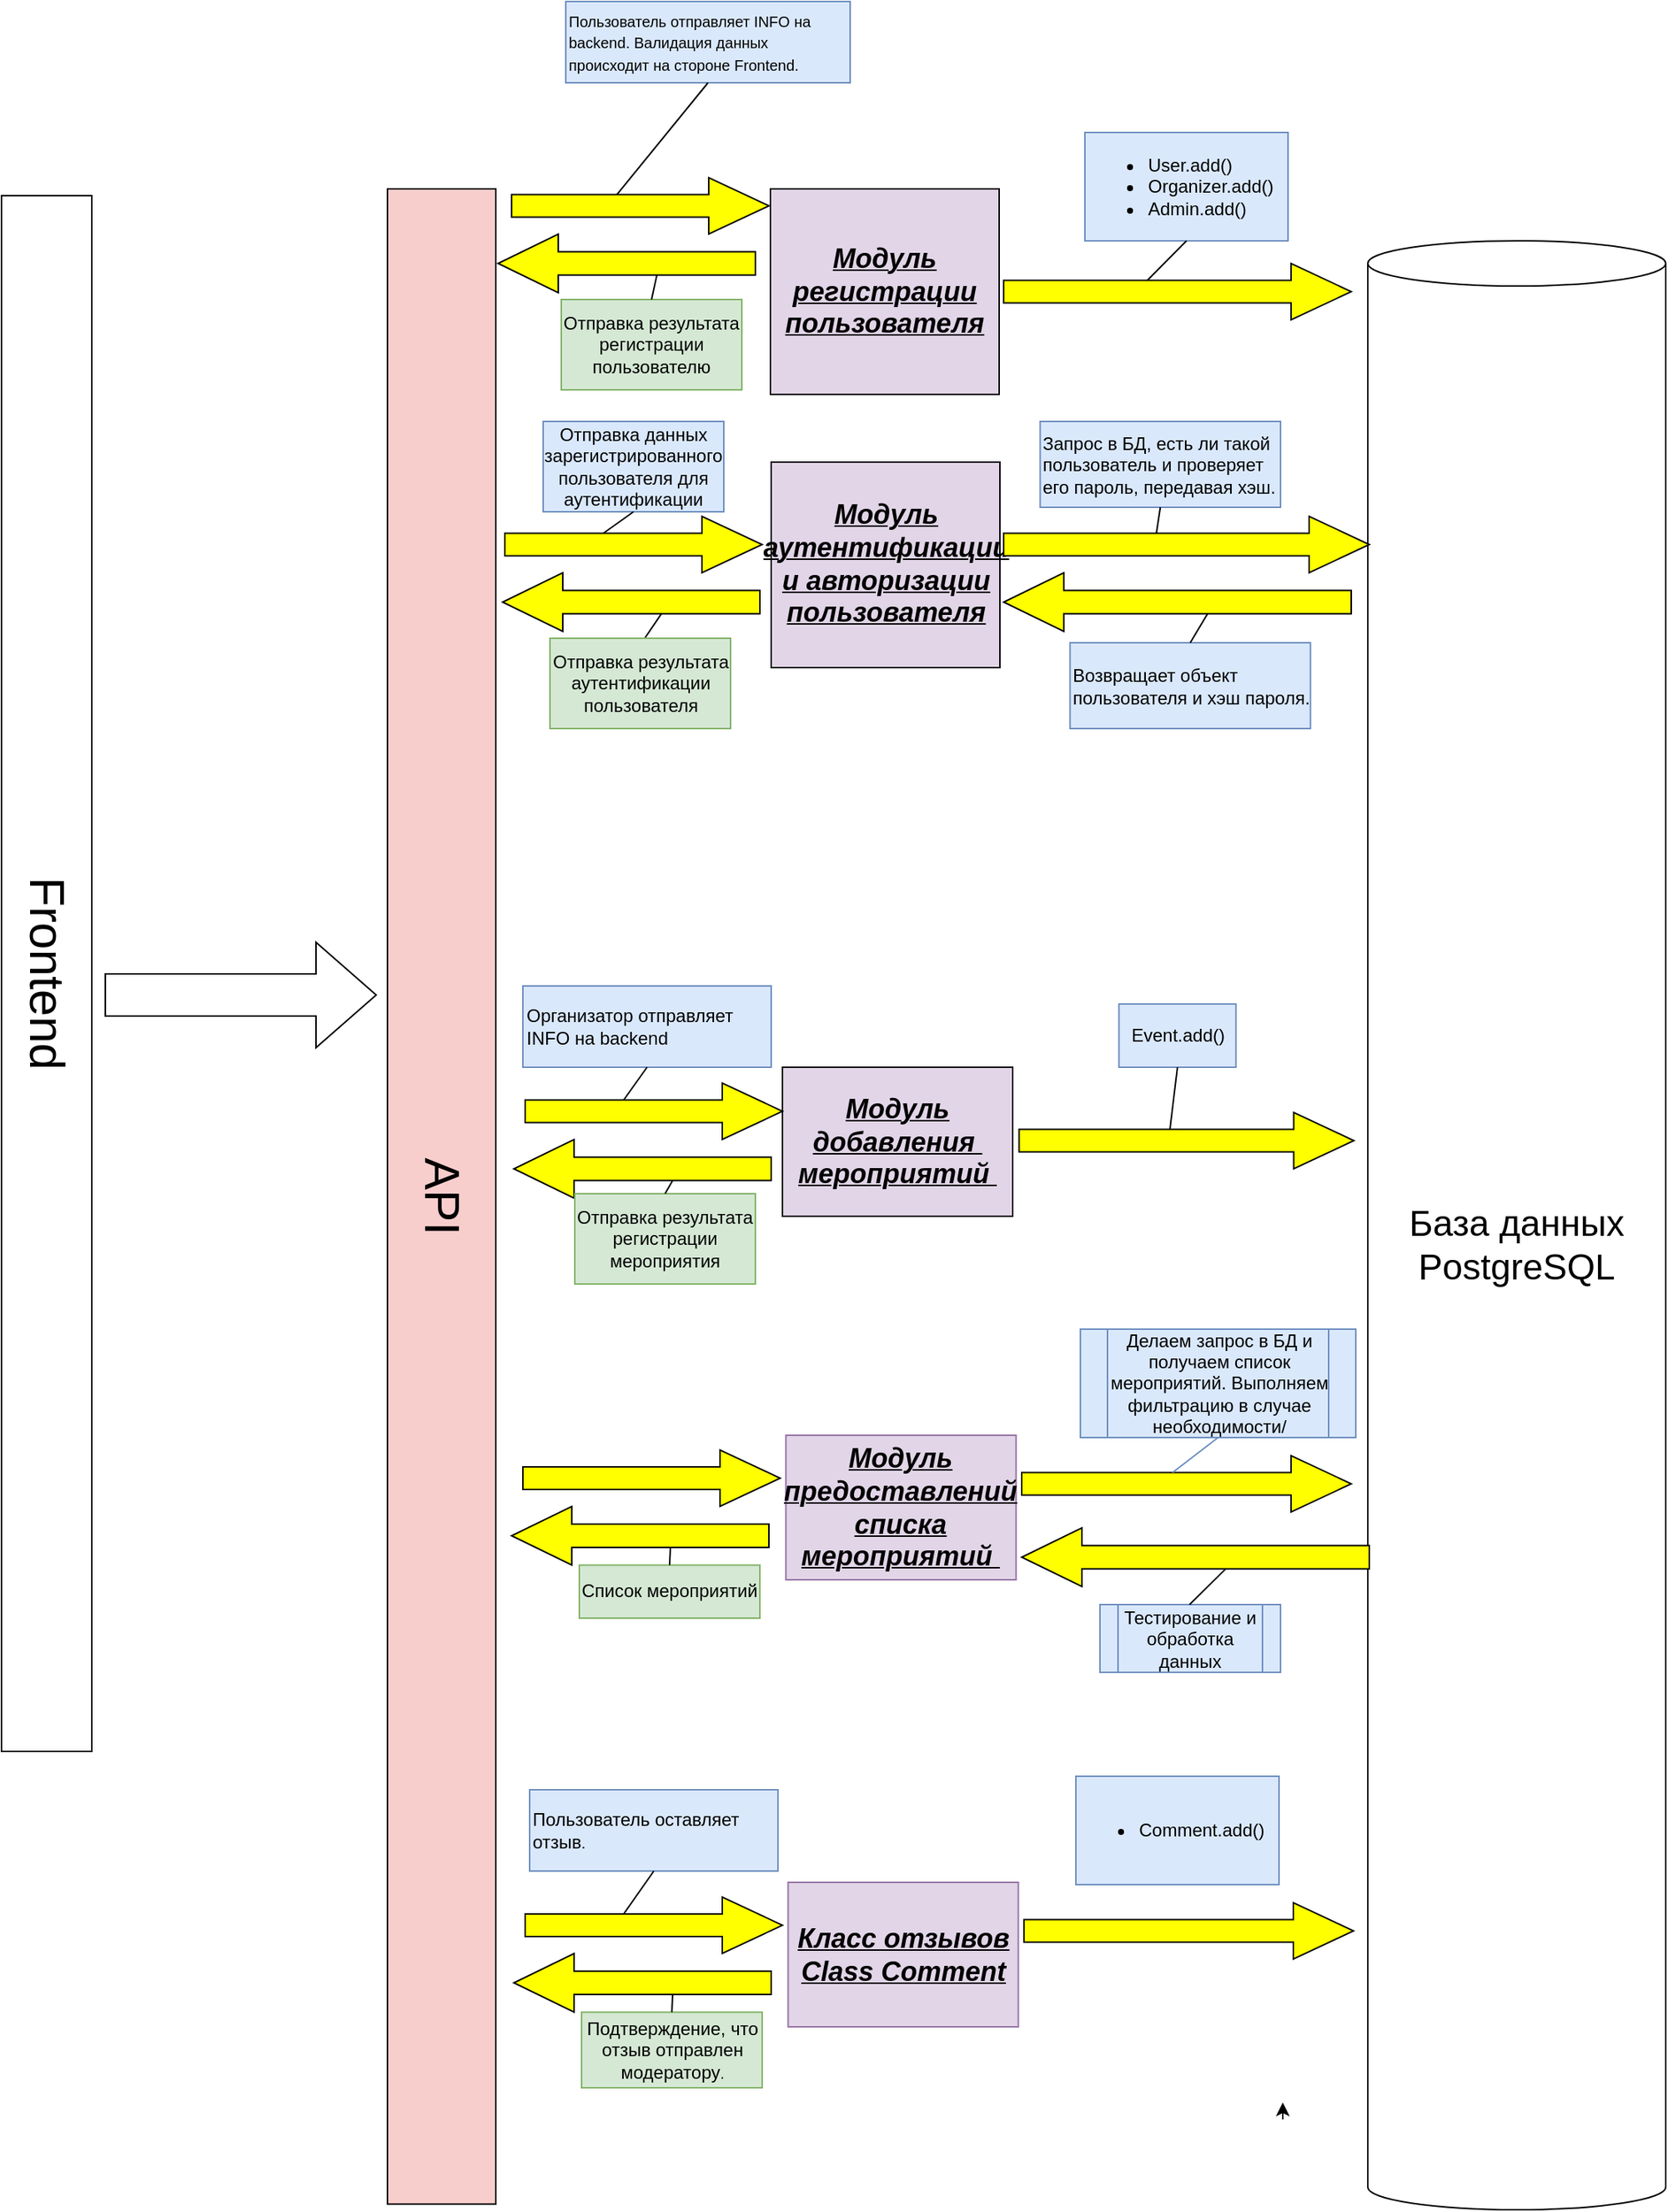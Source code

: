 <mxfile version="24.6.4" type="device" pages="2">
  <diagram name="General" id="cuUOHPPfk-GLIYDSuAUX">
    <mxGraphModel dx="2218" dy="1612" grid="1" gridSize="9" guides="1" tooltips="1" connect="1" arrows="1" fold="1" page="1" pageScale="1" pageWidth="1100" pageHeight="850" math="0" shadow="0">
      <root>
        <mxCell id="0" />
        <mxCell id="1" parent="0" />
        <mxCell id="MmA3KvlLZvn9jF8ZRURW-1" value="&lt;i&gt;&lt;b&gt;&lt;u&gt;&lt;font style=&quot;font-size: 18px;&quot;&gt;Модуль предоставлений списка мероприятий&amp;nbsp;&lt;/font&gt;&lt;/u&gt;&lt;/b&gt;&lt;/i&gt;" style="rounded=0;whiteSpace=wrap;html=1;fillColor=#e1d5e7;strokeColor=#9673a6;" parent="1" vertex="1">
          <mxGeometry x="11.25" y="862.5" width="153" height="96" as="geometry" />
        </mxCell>
        <mxCell id="MmA3KvlLZvn9jF8ZRURW-5" value="Делаем запрос в БД и получаем список мероприятий. Выполняем фильтрацию в случае необходимости/" style="shape=process;whiteSpace=wrap;html=1;backgroundOutline=1;fillColor=#dae8fc;strokeColor=#6c8ebf;" parent="1" vertex="1">
          <mxGeometry x="207" y="792" width="183" height="72" as="geometry" />
        </mxCell>
        <mxCell id="MmA3KvlLZvn9jF8ZRURW-21" value="Тестирование и обработка данных" style="shape=process;whiteSpace=wrap;html=1;backgroundOutline=1;fillColor=#dae8fc;strokeColor=#6c8ebf;" parent="1" vertex="1">
          <mxGeometry x="220" y="975" width="120" height="45" as="geometry" />
        </mxCell>
        <mxCell id="MmA3KvlLZvn9jF8ZRURW-23" value="&lt;b&gt;&lt;i&gt;&lt;u&gt;&lt;font style=&quot;font-size: 18px;&quot;&gt;Модуль регистрации пользователя&lt;/font&gt;&lt;/u&gt;&lt;/i&gt;&lt;/b&gt;" style="rounded=0;whiteSpace=wrap;html=1;fillColor=#e1d5e7;strokeColor=#050505;" parent="1" vertex="1">
          <mxGeometry x="1" y="34.5" width="152" height="136.5" as="geometry" />
        </mxCell>
        <mxCell id="MmA3KvlLZvn9jF8ZRURW-24" value="&lt;span style=&quot;font-size: 10px; background-color: initial;&quot;&gt;Пользователь отправляет INFO на backend&lt;/span&gt;&lt;span style=&quot;font-size: 10px; background-color: initial;&quot;&gt;. Валидация данных происходит на стороне Frontend.&lt;/span&gt;" style="rounded=0;whiteSpace=wrap;html=1;align=left;fillColor=#dae8fc;strokeColor=#6c8ebf;" parent="1" vertex="1">
          <mxGeometry x="-135" y="-90" width="189" height="54" as="geometry" />
        </mxCell>
        <mxCell id="MmA3KvlLZvn9jF8ZRURW-35" value="Отправка результата регистрации пользователю" style="rounded=0;whiteSpace=wrap;html=1;fillColor=#d5e8d4;strokeColor=#82b366;" parent="1" vertex="1">
          <mxGeometry x="-138" y="108" width="120" height="60" as="geometry" />
        </mxCell>
        <mxCell id="MmA3KvlLZvn9jF8ZRURW-41" value="&lt;font style=&quot;font-size: 18px;&quot;&gt;Модуль добавления&amp;nbsp; мероприятий&amp;nbsp;&lt;/font&gt;" style="rounded=0;whiteSpace=wrap;html=1;fontStyle=7;fillColor=#e1d5e7;strokeColor=#0a0a0a;" parent="1" vertex="1">
          <mxGeometry x="9" y="618" width="153" height="99" as="geometry" />
        </mxCell>
        <mxCell id="MmA3KvlLZvn9jF8ZRURW-43" value="&lt;font style=&quot;font-size: 24px;&quot;&gt;База данных&lt;/font&gt;&lt;div&gt;&lt;font style=&quot;font-size: 24px;&quot;&gt;PostgreSQL&lt;/font&gt;&lt;/div&gt;" style="shape=cylinder3;whiteSpace=wrap;html=1;boundedLbl=1;backgroundOutline=1;size=15;" parent="1" vertex="1">
          <mxGeometry x="398" y="69" width="198" height="1308" as="geometry" />
        </mxCell>
        <mxCell id="MmA3KvlLZvn9jF8ZRURW-49" value="Event.add()" style="rounded=0;whiteSpace=wrap;html=1;fillColor=#dae8fc;strokeColor=#6c8ebf;" parent="1" vertex="1">
          <mxGeometry x="232.63" y="576" width="77.75" height="42" as="geometry" />
        </mxCell>
        <mxCell id="Hk24JlzWNB1eirPCQulc-1" value="&lt;font style=&quot;font-size: 32px;&quot;&gt;Frontend&lt;/font&gt;" style="rounded=0;whiteSpace=wrap;html=1;rotation=90;" parent="1" vertex="1">
          <mxGeometry x="-996.75" y="525.75" width="1033.5" height="60" as="geometry" />
        </mxCell>
        <mxCell id="Hk24JlzWNB1eirPCQulc-2" value="&lt;font style=&quot;font-size: 32px;&quot;&gt;API&lt;/font&gt;" style="rounded=0;whiteSpace=wrap;html=1;rotation=90;fillColor=#f8cecc;strokeColor=#080808;" parent="1" vertex="1">
          <mxGeometry x="-886.87" y="667.88" width="1338.75" height="72" as="geometry" />
        </mxCell>
        <mxCell id="Hk24JlzWNB1eirPCQulc-3" value="" style="html=1;shadow=0;dashed=0;align=center;verticalAlign=middle;shape=mxgraph.arrows2.arrow;dy=0.6;dx=40;notch=0;" parent="1" vertex="1">
          <mxGeometry x="-441" y="535" width="180" height="70" as="geometry" />
        </mxCell>
        <mxCell id="Hk24JlzWNB1eirPCQulc-4" value="" style="html=1;shadow=0;dashed=0;align=center;verticalAlign=middle;shape=mxgraph.arrows2.arrow;dy=0.6;dx=40;notch=0;fillColor=#FFFF00;strokeColor=#0a0a0a;" parent="1" vertex="1">
          <mxGeometry x="-171" y="27" width="171" height="37.5" as="geometry" />
        </mxCell>
        <mxCell id="Hk24JlzWNB1eirPCQulc-5" value="" style="html=1;shadow=0;dashed=0;align=center;verticalAlign=middle;shape=mxgraph.arrows2.arrow;dy=0.6;dx=40;flipH=1;notch=0;fillColor=#FFFF00;" parent="1" vertex="1">
          <mxGeometry x="-180" y="64.5" width="171" height="39" as="geometry" />
        </mxCell>
        <mxCell id="Hk24JlzWNB1eirPCQulc-8" value="" style="endArrow=none;html=1;rounded=0;exitX=0;exitY=0;exitDx=70;exitDy=11.25;exitPerimeter=0;entryX=0.5;entryY=1;entryDx=0;entryDy=0;" parent="1" source="Hk24JlzWNB1eirPCQulc-4" target="MmA3KvlLZvn9jF8ZRURW-24" edge="1">
          <mxGeometry width="50" height="50" relative="1" as="geometry">
            <mxPoint x="-50" y="27" as="sourcePoint" />
            <mxPoint y="-23" as="targetPoint" />
          </mxGeometry>
        </mxCell>
        <mxCell id="Hk24JlzWNB1eirPCQulc-13" value="&lt;ul&gt;&lt;li style=&quot;&quot;&gt;User.add()&lt;/li&gt;&lt;li style=&quot;&quot;&gt;Organizer.add()&lt;/li&gt;&lt;li style=&quot;&quot;&gt;Admin.add()&lt;/li&gt;&lt;/ul&gt;" style="rounded=0;whiteSpace=wrap;html=1;align=left;fillColor=#dae8fc;strokeColor=#6c8ebf;" parent="1" vertex="1">
          <mxGeometry x="210" y="-3" width="135" height="72" as="geometry" />
        </mxCell>
        <mxCell id="Hk24JlzWNB1eirPCQulc-15" value="" style="html=1;shadow=0;dashed=0;align=center;verticalAlign=middle;shape=mxgraph.arrows2.arrow;dy=0.6;dx=40;notch=0;fillColor=#FFFF00;strokeColor=#0a0a0a;" parent="1" vertex="1">
          <mxGeometry x="-162" y="628.5" width="171" height="37.5" as="geometry" />
        </mxCell>
        <mxCell id="Hk24JlzWNB1eirPCQulc-16" value="" style="html=1;shadow=0;dashed=0;align=center;verticalAlign=middle;shape=mxgraph.arrows2.arrow;dy=0.6;dx=40;flipH=1;notch=0;fillColor=#FFFF00;" parent="1" vertex="1">
          <mxGeometry x="-169.5" y="666" width="171" height="39" as="geometry" />
        </mxCell>
        <mxCell id="Hk24JlzWNB1eirPCQulc-17" value="" style="endArrow=none;html=1;rounded=0;entryX=0;entryY=0;entryDx=65.5;entryDy=27.3;entryPerimeter=0;exitX=0.5;exitY=0;exitDx=0;exitDy=0;" parent="1" source="MmA3KvlLZvn9jF8ZRURW-35" target="Hk24JlzWNB1eirPCQulc-5" edge="1">
          <mxGeometry width="50" height="50" relative="1" as="geometry">
            <mxPoint x="9" y="248" as="sourcePoint" />
            <mxPoint x="59" y="198" as="targetPoint" />
          </mxGeometry>
        </mxCell>
        <mxCell id="Hk24JlzWNB1eirPCQulc-23" value="" style="html=1;shadow=0;dashed=0;align=center;verticalAlign=middle;shape=mxgraph.arrows2.arrow;dy=0.6;dx=40;notch=0;fillColor=#FFFF00;strokeColor=#0a0a0a;" parent="1" vertex="1">
          <mxGeometry x="166.25" y="648" width="222.5" height="37.5" as="geometry" />
        </mxCell>
        <mxCell id="Hk24JlzWNB1eirPCQulc-24" value="" style="endArrow=none;html=1;rounded=0;exitX=0;exitY=0;exitDx=100.25;exitDy=11.25;exitPerimeter=0;entryX=0.5;entryY=1;entryDx=0;entryDy=0;" parent="1" source="Hk24JlzWNB1eirPCQulc-23" target="MmA3KvlLZvn9jF8ZRURW-49" edge="1">
          <mxGeometry width="50" height="50" relative="1" as="geometry">
            <mxPoint x="144" y="569" as="sourcePoint" />
            <mxPoint x="286" y="588" as="targetPoint" />
          </mxGeometry>
        </mxCell>
        <mxCell id="Hk24JlzWNB1eirPCQulc-26" value="" style="html=1;shadow=0;dashed=0;align=center;verticalAlign=middle;shape=mxgraph.arrows2.arrow;dy=0.6;dx=40;notch=0;fillColor=#FFFF00;strokeColor=#0a0a0a;" parent="1" vertex="1">
          <mxGeometry x="-163.5" y="872.25" width="171" height="37.5" as="geometry" />
        </mxCell>
        <mxCell id="Hk24JlzWNB1eirPCQulc-27" value="" style="html=1;shadow=0;dashed=0;align=center;verticalAlign=middle;shape=mxgraph.arrows2.arrow;dy=0.6;dx=40;flipH=1;notch=0;fillColor=#FFFF00;" parent="1" vertex="1">
          <mxGeometry x="-171" y="909.75" width="171" height="39" as="geometry" />
        </mxCell>
        <mxCell id="Hk24JlzWNB1eirPCQulc-28" value="" style="html=1;shadow=0;dashed=0;align=center;verticalAlign=middle;shape=mxgraph.arrows2.arrow;dy=0.6;dx=40;flipH=1;notch=0;fillColor=#FFFF00;" parent="1" vertex="1">
          <mxGeometry x="168" y="924" width="231" height="39" as="geometry" />
        </mxCell>
        <mxCell id="Hk24JlzWNB1eirPCQulc-29" value="" style="html=1;shadow=0;dashed=0;align=center;verticalAlign=middle;shape=mxgraph.arrows2.arrow;dy=0.6;dx=40;notch=0;fillColor=#FFFF00;strokeColor=#0a0a0a;" parent="1" vertex="1">
          <mxGeometry x="168" y="876" width="219" height="37.5" as="geometry" />
        </mxCell>
        <mxCell id="Hk24JlzWNB1eirPCQulc-30" value="" style="endArrow=none;html=1;rounded=0;exitX=0;exitY=0;exitDx=100.25;exitDy=11.25;exitPerimeter=0;entryX=0.5;entryY=1;entryDx=0;entryDy=0;fillColor=#dae8fc;strokeColor=#6c8ebf;" parent="1" source="Hk24JlzWNB1eirPCQulc-29" target="MmA3KvlLZvn9jF8ZRURW-5" edge="1">
          <mxGeometry width="50" height="50" relative="1" as="geometry">
            <mxPoint x="147.5" y="827" as="sourcePoint" />
            <mxPoint x="297" y="858" as="targetPoint" />
          </mxGeometry>
        </mxCell>
        <mxCell id="Hk24JlzWNB1eirPCQulc-31" value="" style="endArrow=none;html=1;rounded=0;exitX=0.5;exitY=0;exitDx=0;exitDy=0;entryX=0;entryY=0;entryDx=95.5;entryDy=27.3;entryPerimeter=0;" parent="1" target="Hk24JlzWNB1eirPCQulc-28" edge="1">
          <mxGeometry width="50" height="50" relative="1" as="geometry">
            <mxPoint x="279.5" y="975" as="sourcePoint" />
            <mxPoint x="197.5" y="957" as="targetPoint" />
          </mxGeometry>
        </mxCell>
        <mxCell id="Hk24JlzWNB1eirPCQulc-33" value="Отправка результата регистрации мероприятия" style="rounded=0;whiteSpace=wrap;html=1;fillColor=#d5e8d4;strokeColor=#82b366;" parent="1" vertex="1">
          <mxGeometry x="-129" y="702" width="120" height="60" as="geometry" />
        </mxCell>
        <mxCell id="Hk24JlzWNB1eirPCQulc-34" value="" style="endArrow=none;html=1;rounded=0;entryX=0;entryY=0;entryDx=65.5;entryDy=27.3;entryPerimeter=0;exitX=0.5;exitY=0;exitDx=0;exitDy=0;" parent="1" source="Hk24JlzWNB1eirPCQulc-33" target="Hk24JlzWNB1eirPCQulc-16" edge="1">
          <mxGeometry width="50" height="50" relative="1" as="geometry">
            <mxPoint x="-69" y="717" as="sourcePoint" />
            <mxPoint x="-58" y="708" as="targetPoint" />
          </mxGeometry>
        </mxCell>
        <mxCell id="Hk24JlzWNB1eirPCQulc-35" value="Список мероприятий" style="rounded=0;whiteSpace=wrap;html=1;fillColor=#d5e8d4;strokeColor=#82b366;" parent="1" vertex="1">
          <mxGeometry x="-126" y="948.75" width="120" height="35.25" as="geometry" />
        </mxCell>
        <mxCell id="Hk24JlzWNB1eirPCQulc-36" value="" style="endArrow=none;html=1;rounded=0;exitX=0.5;exitY=0;exitDx=0;exitDy=0;entryX=0;entryY=0;entryDx=65.5;entryDy=27.3;entryPerimeter=0;" parent="1" source="Hk24JlzWNB1eirPCQulc-35" target="Hk24JlzWNB1eirPCQulc-27" edge="1">
          <mxGeometry width="50" height="50" relative="1" as="geometry">
            <mxPoint x="9" y="917" as="sourcePoint" />
            <mxPoint x="59" y="867" as="targetPoint" />
          </mxGeometry>
        </mxCell>
        <mxCell id="Hk24JlzWNB1eirPCQulc-37" value="&lt;span style=&quot;background-color: initial;&quot;&gt;Организатор отправляет INFO на backend&lt;/span&gt;" style="rounded=0;whiteSpace=wrap;html=1;align=left;fillColor=#dae8fc;strokeColor=#6c8ebf;" parent="1" vertex="1">
          <mxGeometry x="-163.5" y="564" width="165" height="54" as="geometry" />
        </mxCell>
        <mxCell id="Hk24JlzWNB1eirPCQulc-38" value="" style="endArrow=none;html=1;rounded=0;exitX=0;exitY=0;exitDx=65.5;exitDy=11.25;exitPerimeter=0;entryX=0.5;entryY=1;entryDx=0;entryDy=0;" parent="1" source="Hk24JlzWNB1eirPCQulc-15" target="Hk24JlzWNB1eirPCQulc-37" edge="1">
          <mxGeometry width="50" height="50" relative="1" as="geometry">
            <mxPoint x="10" y="614" as="sourcePoint" />
            <mxPoint x="60" y="564" as="targetPoint" />
          </mxGeometry>
        </mxCell>
        <mxCell id="Hk24JlzWNB1eirPCQulc-39" value="&lt;b&gt;&lt;i&gt;&lt;u&gt;&lt;font style=&quot;font-size: 18px;&quot;&gt;Модуль аутентификации и авторизации пользователя&lt;/font&gt;&lt;/u&gt;&lt;/i&gt;&lt;/b&gt;" style="rounded=0;whiteSpace=wrap;html=1;fillColor=#e1d5e7;strokeColor=#050505;" parent="1" vertex="1">
          <mxGeometry x="1.5" y="216" width="152" height="136.5" as="geometry" />
        </mxCell>
        <mxCell id="Hk24JlzWNB1eirPCQulc-40" value="" style="html=1;shadow=0;dashed=0;align=center;verticalAlign=middle;shape=mxgraph.arrows2.arrow;dy=0.6;dx=40;notch=0;fillColor=#FFFF00;strokeColor=#0a0a0a;" parent="1" vertex="1">
          <mxGeometry x="-175.5" y="252" width="171" height="37.5" as="geometry" />
        </mxCell>
        <mxCell id="Hk24JlzWNB1eirPCQulc-41" value="" style="html=1;shadow=0;dashed=0;align=center;verticalAlign=middle;shape=mxgraph.arrows2.arrow;dy=0.6;dx=40;flipH=1;notch=0;fillColor=#FFFF00;" parent="1" vertex="1">
          <mxGeometry x="-177" y="289.5" width="171" height="39" as="geometry" />
        </mxCell>
        <mxCell id="Hk24JlzWNB1eirPCQulc-42" value="" style="endArrow=none;html=1;rounded=0;entryX=0;entryY=0;entryDx=65.5;entryDy=27.3;entryPerimeter=0;exitX=0.5;exitY=0;exitDx=0;exitDy=0;" parent="1" target="Hk24JlzWNB1eirPCQulc-41" edge="1">
          <mxGeometry width="50" height="50" relative="1" as="geometry">
            <mxPoint x="-82.5" y="333" as="sourcePoint" />
            <mxPoint x="54.5" y="423" as="targetPoint" />
          </mxGeometry>
        </mxCell>
        <mxCell id="Hk24JlzWNB1eirPCQulc-43" value="Отправка результата аутентификации пользователя" style="rounded=0;whiteSpace=wrap;html=1;fillColor=#d5e8d4;strokeColor=#82b366;" parent="1" vertex="1">
          <mxGeometry x="-145.5" y="333" width="120" height="60" as="geometry" />
        </mxCell>
        <mxCell id="Hk24JlzWNB1eirPCQulc-44" value="Отправка данных зарегистрированного пользователя для аутентификации" style="rounded=0;whiteSpace=wrap;html=1;fillColor=#dae8fc;strokeColor=#6c8ebf;" parent="1" vertex="1">
          <mxGeometry x="-150" y="189" width="120" height="60" as="geometry" />
        </mxCell>
        <mxCell id="Hk24JlzWNB1eirPCQulc-45" value="" style="endArrow=none;html=1;rounded=0;entryX=0.5;entryY=1;entryDx=0;entryDy=0;exitX=0;exitY=0;exitDx=65.5;exitDy=11.25;exitPerimeter=0;" parent="1" source="Hk24JlzWNB1eirPCQulc-40" target="Hk24JlzWNB1eirPCQulc-44" edge="1">
          <mxGeometry width="50" height="50" relative="1" as="geometry">
            <mxPoint x="-73.5" y="342" as="sourcePoint" />
            <mxPoint x="-62" y="326" as="targetPoint" />
          </mxGeometry>
        </mxCell>
        <mxCell id="Hk24JlzWNB1eirPCQulc-46" value="" style="html=1;shadow=0;dashed=0;align=center;verticalAlign=middle;shape=mxgraph.arrows2.arrow;dy=0.6;dx=40;notch=0;fillColor=#FFFF00;strokeColor=#0a0a0a;" parent="1" vertex="1">
          <mxGeometry x="156" y="252" width="243" height="37.5" as="geometry" />
        </mxCell>
        <mxCell id="Hk24JlzWNB1eirPCQulc-47" value="&lt;span style=&quot;background-color: initial;&quot;&gt;Запрос в БД, есть ли такой пользователь и проверяет его пароль, передавая хэш.&lt;/span&gt;" style="rounded=0;whiteSpace=wrap;html=1;align=left;fillColor=#dae8fc;strokeColor=#6c8ebf;" parent="1" vertex="1">
          <mxGeometry x="180.25" y="189" width="159.75" height="57" as="geometry" />
        </mxCell>
        <mxCell id="Hk24JlzWNB1eirPCQulc-48" value="" style="endArrow=none;html=1;rounded=0;exitX=0;exitY=0;exitDx=101.5;exitDy=11.25;exitPerimeter=0;entryX=0.5;entryY=1;entryDx=0;entryDy=0;" parent="1" source="Hk24JlzWNB1eirPCQulc-46" target="Hk24JlzWNB1eirPCQulc-47" edge="1">
          <mxGeometry width="50" height="50" relative="1" as="geometry">
            <mxPoint x="243" y="284" as="sourcePoint" />
            <mxPoint x="293" y="234" as="targetPoint" />
          </mxGeometry>
        </mxCell>
        <mxCell id="Hk24JlzWNB1eirPCQulc-50" value="" style="html=1;shadow=0;dashed=0;align=center;verticalAlign=middle;shape=mxgraph.arrows2.arrow;dy=0.6;dx=40;flipH=1;notch=0;fillColor=#FFFF00;" parent="1" vertex="1">
          <mxGeometry x="156" y="289.5" width="231" height="39" as="geometry" />
        </mxCell>
        <mxCell id="Hk24JlzWNB1eirPCQulc-51" value="Возвращает объект пользователя и хэш пароля." style="rounded=0;whiteSpace=wrap;html=1;align=left;fillColor=#dae8fc;strokeColor=#6c8ebf;" parent="1" vertex="1">
          <mxGeometry x="200.13" y="336" width="159.75" height="57" as="geometry" />
        </mxCell>
        <mxCell id="Hk24JlzWNB1eirPCQulc-52" value="" style="endArrow=none;html=1;rounded=0;exitX=0.5;exitY=0;exitDx=0;exitDy=0;entryX=0;entryY=0;entryDx=95.5;entryDy=27.3;entryPerimeter=0;" parent="1" source="Hk24JlzWNB1eirPCQulc-51" target="Hk24JlzWNB1eirPCQulc-50" edge="1">
          <mxGeometry width="50" height="50" relative="1" as="geometry">
            <mxPoint x="252" y="275" as="sourcePoint" />
            <mxPoint x="302" y="225" as="targetPoint" />
          </mxGeometry>
        </mxCell>
        <mxCell id="Hk24JlzWNB1eirPCQulc-53" value="" style="html=1;shadow=0;dashed=0;align=center;verticalAlign=middle;shape=mxgraph.arrows2.arrow;dy=0.6;dx=40;notch=0;fillColor=#FFFF00;strokeColor=#0a0a0a;rotation=0;" parent="1" vertex="1">
          <mxGeometry x="156" y="84" width="231" height="37.5" as="geometry" />
        </mxCell>
        <mxCell id="Hk24JlzWNB1eirPCQulc-54" value="" style="endArrow=none;html=1;rounded=0;exitX=0;exitY=0;exitDx=95.5;exitDy=11.25;exitPerimeter=0;entryX=0.5;entryY=1;entryDx=0;entryDy=0;" parent="1" source="Hk24JlzWNB1eirPCQulc-53" target="Hk24JlzWNB1eirPCQulc-13" edge="1">
          <mxGeometry width="50" height="50" relative="1" as="geometry">
            <mxPoint x="234" y="131" as="sourcePoint" />
            <mxPoint x="284" y="81" as="targetPoint" />
          </mxGeometry>
        </mxCell>
        <mxCell id="CfnrGH5hBO-FjUsgl7gn-1" value="&lt;i&gt;&lt;b&gt;&lt;u&gt;&lt;font style=&quot;font-size: 18px;&quot;&gt;Класс отзывов&lt;/font&gt;&lt;/u&gt;&lt;/b&gt;&lt;/i&gt;&lt;div&gt;&lt;span style=&quot;font-size: 18px;&quot;&gt;&lt;b&gt;&lt;i&gt;&lt;u&gt;Class Comment&lt;/u&gt;&lt;/i&gt;&lt;/b&gt;&lt;/span&gt;&lt;/div&gt;" style="rounded=0;whiteSpace=wrap;html=1;fillColor=#e1d5e7;strokeColor=#9673a6;" vertex="1" parent="1">
          <mxGeometry x="12.75" y="1159.5" width="153" height="96" as="geometry" />
        </mxCell>
        <mxCell id="CfnrGH5hBO-FjUsgl7gn-4" value="" style="html=1;shadow=0;dashed=0;align=center;verticalAlign=middle;shape=mxgraph.arrows2.arrow;dy=0.6;dx=40;notch=0;fillColor=#FFFF00;strokeColor=#0a0a0a;" vertex="1" parent="1">
          <mxGeometry x="-162" y="1169.25" width="171" height="37.5" as="geometry" />
        </mxCell>
        <mxCell id="CfnrGH5hBO-FjUsgl7gn-5" value="" style="html=1;shadow=0;dashed=0;align=center;verticalAlign=middle;shape=mxgraph.arrows2.arrow;dy=0.6;dx=40;flipH=1;notch=0;fillColor=#FFFF00;" vertex="1" parent="1">
          <mxGeometry x="-169.5" y="1206.75" width="171" height="39" as="geometry" />
        </mxCell>
        <mxCell id="CfnrGH5hBO-FjUsgl7gn-7" value="" style="html=1;shadow=0;dashed=0;align=center;verticalAlign=middle;shape=mxgraph.arrows2.arrow;dy=0.6;dx=40;notch=0;fillColor=#FFFF00;strokeColor=#0a0a0a;" vertex="1" parent="1">
          <mxGeometry x="169.5" y="1173" width="219" height="37.5" as="geometry" />
        </mxCell>
        <mxCell id="CfnrGH5hBO-FjUsgl7gn-10" value="Подтверждение, что отзыв отправлен модератору&lt;span style=&quot;font-size: 10px;&quot;&gt;.&lt;/span&gt;" style="rounded=0;whiteSpace=wrap;html=1;fillColor=#d5e8d4;strokeColor=#82b366;" vertex="1" parent="1">
          <mxGeometry x="-124.5" y="1245.75" width="120" height="50.25" as="geometry" />
        </mxCell>
        <mxCell id="CfnrGH5hBO-FjUsgl7gn-11" value="" style="endArrow=none;html=1;rounded=0;exitX=0.5;exitY=0;exitDx=0;exitDy=0;entryX=0;entryY=0;entryDx=65.5;entryDy=27.3;entryPerimeter=0;" edge="1" parent="1" source="CfnrGH5hBO-FjUsgl7gn-10" target="CfnrGH5hBO-FjUsgl7gn-5">
          <mxGeometry width="50" height="50" relative="1" as="geometry">
            <mxPoint x="10.5" y="1214" as="sourcePoint" />
            <mxPoint x="60.5" y="1164" as="targetPoint" />
          </mxGeometry>
        </mxCell>
        <mxCell id="CfnrGH5hBO-FjUsgl7gn-12" style="edgeStyle=orthogonalEdgeStyle;rounded=0;orthogonalLoop=1;jettySize=auto;html=1;exitX=1;exitY=1;exitDx=0;exitDy=0;entryX=1;entryY=0.75;entryDx=0;entryDy=0;" edge="1" parent="1">
          <mxGeometry relative="1" as="geometry">
            <mxPoint x="341.5" y="1317" as="sourcePoint" />
            <mxPoint x="341.5" y="1305.75" as="targetPoint" />
          </mxGeometry>
        </mxCell>
        <mxCell id="CfnrGH5hBO-FjUsgl7gn-13" value="&lt;span style=&quot;background-color: initial;&quot;&gt;Пользователь оставляет отзыв&lt;span style=&quot;font-size: 10px;&quot;&gt;.&lt;/span&gt;&lt;/span&gt;" style="rounded=0;whiteSpace=wrap;html=1;align=left;fillColor=#dae8fc;strokeColor=#6c8ebf;" vertex="1" parent="1">
          <mxGeometry x="-159" y="1098" width="165" height="54" as="geometry" />
        </mxCell>
        <mxCell id="CfnrGH5hBO-FjUsgl7gn-14" value="" style="endArrow=none;html=1;rounded=0;exitX=0;exitY=0;exitDx=65.5;exitDy=11.25;exitPerimeter=0;entryX=0.5;entryY=1;entryDx=0;entryDy=0;" edge="1" parent="1" source="CfnrGH5hBO-FjUsgl7gn-4" target="CfnrGH5hBO-FjUsgl7gn-13">
          <mxGeometry width="50" height="50" relative="1" as="geometry">
            <mxPoint x="72" y="1130" as="sourcePoint" />
            <mxPoint x="122" y="1080" as="targetPoint" />
          </mxGeometry>
        </mxCell>
        <mxCell id="CfnrGH5hBO-FjUsgl7gn-15" value="&lt;ul&gt;&lt;li style=&quot;&quot;&gt;Comment.add()&lt;/li&gt;&lt;/ul&gt;" style="rounded=0;whiteSpace=wrap;html=1;align=left;fillColor=#dae8fc;strokeColor=#6c8ebf;" vertex="1" parent="1">
          <mxGeometry x="204" y="1089" width="135" height="72" as="geometry" />
        </mxCell>
      </root>
    </mxGraphModel>
  </diagram>
  <diagram id="eaO4t_DgRaoP9QkIXX6g" name="Class Comment">
    <mxGraphModel dx="1252" dy="854" grid="1" gridSize="10" guides="1" tooltips="1" connect="1" arrows="1" fold="1" page="1" pageScale="1" pageWidth="827" pageHeight="1169" math="0" shadow="0">
      <root>
        <mxCell id="0" />
        <mxCell id="1" parent="0" />
        <mxCell id="GHK52HQOEMhmxfF5k6qW-5" value="Comment" style="swimlane;fontStyle=1;align=center;verticalAlign=top;childLayout=stackLayout;horizontal=1;startSize=26;horizontalStack=0;resizeParent=1;resizeParentMax=0;resizeLast=0;collapsible=1;marginBottom=0;whiteSpace=wrap;html=1;fontSize=18;" vertex="1" parent="1">
          <mxGeometry x="40" y="10" width="160" height="280" as="geometry" />
        </mxCell>
        <mxCell id="GHK52HQOEMhmxfF5k6qW-6" value=": UID&lt;div&gt;: author&lt;div&gt;: creation date&lt;/div&gt;&lt;div&gt;: event&lt;/div&gt;&lt;div&gt;: text&lt;/div&gt;&lt;/div&gt;&lt;div&gt;: approval&lt;/div&gt;" style="text;strokeColor=none;fillColor=none;align=left;verticalAlign=top;spacingLeft=4;spacingRight=4;overflow=hidden;rotatable=0;points=[[0,0.5],[1,0.5]];portConstraint=eastwest;whiteSpace=wrap;html=1;" vertex="1" parent="GHK52HQOEMhmxfF5k6qW-5">
          <mxGeometry y="26" width="160" height="124" as="geometry" />
        </mxCell>
        <mxCell id="GHK52HQOEMhmxfF5k6qW-7" value="" style="line;strokeWidth=1;fillColor=none;align=left;verticalAlign=middle;spacingTop=-1;spacingLeft=3;spacingRight=3;rotatable=0;labelPosition=right;points=[];portConstraint=eastwest;strokeColor=inherit;" vertex="1" parent="GHK52HQOEMhmxfF5k6qW-5">
          <mxGeometry y="150" width="160" height="38" as="geometry" />
        </mxCell>
        <mxCell id="GHK52HQOEMhmxfF5k6qW-8" value="add()&lt;div&gt;remove()&lt;/div&gt;&lt;div&gt;approve()&lt;/div&gt;&lt;div&gt;public()&lt;/div&gt;" style="text;strokeColor=none;fillColor=none;align=left;verticalAlign=top;spacingLeft=4;spacingRight=4;overflow=hidden;rotatable=0;points=[[0,0.5],[1,0.5]];portConstraint=eastwest;whiteSpace=wrap;html=1;" vertex="1" parent="GHK52HQOEMhmxfF5k6qW-5">
          <mxGeometry y="188" width="160" height="92" as="geometry" />
        </mxCell>
        <mxCell id="GHK52HQOEMhmxfF5k6qW-9" value="&lt;h1 style=&quot;margin-top: 0px;&quot;&gt;Class Comment&lt;/h1&gt;&lt;div&gt;&amp;nbsp; Класс комментариев. Возможно использование класса встроенного в Django.&amp;nbsp;&lt;/div&gt;&lt;div&gt;&amp;nbsp; Принимает на вход:&lt;/div&gt;&lt;div&gt;- UID: -&amp;gt; int - уникальный идентификатор комментария.&lt;/div&gt;&lt;div&gt;- author: -&amp;gt; автор комментария, получаем после аутентификации пользователя.&amp;nbsp;&amp;nbsp;&lt;/div&gt;&lt;div&gt;- creation date: -&amp;gt; date - дата создания комментария.&lt;/div&gt;&lt;div&gt;- event: -&amp;gt; obj - экземпляр класса&amp;nbsp; Event, комментарий к которому мы добавляем.&lt;/div&gt;&lt;div&gt;- text: -&amp;gt; str - текст комментария&lt;/div&gt;&lt;div&gt;- approval: -&amp;gt; str - одобрен ли комментарий к публикации.&lt;/div&gt;&lt;div&gt;&lt;br&gt;&lt;/div&gt;&lt;div&gt;Методы:&lt;/div&gt;&lt;div&gt;- add() - метод добавления комментария.&lt;/div&gt;&lt;div&gt;- remove() - метод удаления комментария.&lt;/div&gt;&lt;div&gt;- approve() - метод одобрения комментария цензором.&lt;/div&gt;&lt;div&gt;- public() - метод публикации комментария для конкретного экземпляра класса Event.&lt;/div&gt;&lt;div&gt;&lt;br&gt;&lt;/div&gt;" style="text;html=1;whiteSpace=wrap;overflow=hidden;rounded=0;" vertex="1" parent="1">
          <mxGeometry x="220" y="10" width="240" height="430" as="geometry" />
        </mxCell>
        <mxCell id="GHK52HQOEMhmxfF5k6qW-10" value="Coment.add()" style="rounded=0;whiteSpace=wrap;html=1;fillColor=#dae8fc;strokeColor=#6c8ebf;" vertex="1" parent="1">
          <mxGeometry x="390" y="520" width="140" height="75" as="geometry" />
        </mxCell>
        <mxCell id="GHK52HQOEMhmxfF5k6qW-16" value="" style="shape=singleArrow;whiteSpace=wrap;html=1;fillColor=#fff2cc;strokeColor=#d6b656;" vertex="1" parent="1">
          <mxGeometry x="220" y="527.5" width="170" height="60" as="geometry" />
        </mxCell>
        <mxCell id="GHK52HQOEMhmxfF5k6qW-17" value="&lt;font style=&quot;font-size: 20px;&quot;&gt;API&lt;/font&gt;" style="rounded=0;whiteSpace=wrap;html=1;rotation=90;fillColor=#f8cecc;strokeColor=#b85450;" vertex="1" parent="1">
          <mxGeometry x="-62.5" y="692.5" width="485" height="60" as="geometry" />
        </mxCell>
        <mxCell id="GHK52HQOEMhmxfF5k6qW-18" value="&lt;span style=&quot;text-align: left;&quot;&gt;: UID&lt;/span&gt;&lt;div style=&quot;text-align: left;&quot;&gt;: author&lt;div&gt;: creation date&lt;/div&gt;&lt;div&gt;: event&lt;/div&gt;&lt;div&gt;: text&lt;/div&gt;&lt;/div&gt;&lt;div style=&quot;text-align: left;&quot;&gt;: approval&lt;/div&gt;" style="shape=process;whiteSpace=wrap;html=1;backgroundOutline=1;rotation=0;" vertex="1" parent="1">
          <mxGeometry x="230" y="587.5" width="120" height="90" as="geometry" />
        </mxCell>
        <mxCell id="qmkdYU6Me3RATON8vyXi-1" value="&lt;font style=&quot;font-size: 24px;&quot;&gt;База данных&lt;/font&gt;&lt;div&gt;&lt;font style=&quot;font-size: 24px;&quot;&gt;PostgreSQL&lt;/font&gt;&lt;/div&gt;" style="shape=cylinder3;whiteSpace=wrap;html=1;boundedLbl=1;backgroundOutline=1;size=15;" vertex="1" parent="1">
          <mxGeometry x="750" y="480" width="198" height="480" as="geometry" />
        </mxCell>
        <mxCell id="qmkdYU6Me3RATON8vyXi-2" value="" style="shape=singleArrow;whiteSpace=wrap;html=1;fillColor=#fff2cc;strokeColor=#d6b656;" vertex="1" parent="1">
          <mxGeometry x="540" y="527.5" width="190" height="60" as="geometry" />
        </mxCell>
        <mxCell id="qmkdYU6Me3RATON8vyXi-3" value="&lt;div style=&quot;text-align: left;&quot;&gt;&lt;span style=&quot;background-color: initial;&quot;&gt;SQL INSERT&lt;/span&gt;&lt;/div&gt;" style="shape=process;whiteSpace=wrap;html=1;backgroundOutline=1;rotation=0;" vertex="1" parent="1">
          <mxGeometry x="560" y="585" width="120" height="45" as="geometry" />
        </mxCell>
        <mxCell id="qmkdYU6Me3RATON8vyXi-4" value="Coment.remove()" style="rounded=0;whiteSpace=wrap;html=1;fillColor=#dae8fc;strokeColor=#6c8ebf;" vertex="1" parent="1">
          <mxGeometry x="400" y="680" width="140" height="75" as="geometry" />
        </mxCell>
        <mxCell id="qmkdYU6Me3RATON8vyXi-5" value="" style="shape=singleArrow;whiteSpace=wrap;html=1;fillColor=#fff2cc;strokeColor=#d6b656;" vertex="1" parent="1">
          <mxGeometry x="230" y="687.5" width="170" height="60" as="geometry" />
        </mxCell>
        <mxCell id="qmkdYU6Me3RATON8vyXi-6" value="&lt;span style=&quot;text-align: left;&quot;&gt;: UID&lt;/span&gt;" style="shape=process;whiteSpace=wrap;html=1;backgroundOutline=1;rotation=0;" vertex="1" parent="1">
          <mxGeometry x="250" y="745" width="80" height="32.5" as="geometry" />
        </mxCell>
        <mxCell id="qmkdYU6Me3RATON8vyXi-7" value="" style="shape=singleArrow;whiteSpace=wrap;html=1;fillColor=#fff2cc;strokeColor=#d6b656;" vertex="1" parent="1">
          <mxGeometry x="550" y="687.5" width="190" height="60" as="geometry" />
        </mxCell>
        <mxCell id="qmkdYU6Me3RATON8vyXi-8" value="&lt;div style=&quot;text-align: left;&quot;&gt;&lt;span style=&quot;background-color: initial;&quot;&gt;SQL DELETE&lt;/span&gt;&lt;/div&gt;" style="shape=process;whiteSpace=wrap;html=1;backgroundOutline=1;rotation=0;" vertex="1" parent="1">
          <mxGeometry x="570" y="745" width="120" height="45" as="geometry" />
        </mxCell>
        <mxCell id="qmkdYU6Me3RATON8vyXi-9" value="Coment.approve()" style="rounded=0;whiteSpace=wrap;html=1;fillColor=#dae8fc;strokeColor=#6c8ebf;" vertex="1" parent="1">
          <mxGeometry x="400" y="800" width="140" height="75" as="geometry" />
        </mxCell>
        <mxCell id="qmkdYU6Me3RATON8vyXi-10" value="" style="shape=singleArrow;whiteSpace=wrap;html=1;fillColor=#fff2cc;strokeColor=#d6b656;" vertex="1" parent="1">
          <mxGeometry x="230" y="807.5" width="170" height="60" as="geometry" />
        </mxCell>
        <mxCell id="qmkdYU6Me3RATON8vyXi-11" value="&lt;span style=&quot;text-align: left;&quot;&gt;: UID&lt;/span&gt;" style="shape=process;whiteSpace=wrap;html=1;backgroundOutline=1;rotation=0;" vertex="1" parent="1">
          <mxGeometry x="250" y="865" width="80" height="32.5" as="geometry" />
        </mxCell>
        <mxCell id="qmkdYU6Me3RATON8vyXi-12" value="" style="shape=singleArrow;whiteSpace=wrap;html=1;fillColor=#fff2cc;strokeColor=#d6b656;" vertex="1" parent="1">
          <mxGeometry x="550" y="807.5" width="190" height="60" as="geometry" />
        </mxCell>
        <mxCell id="qmkdYU6Me3RATON8vyXi-13" value="&lt;div style=&quot;text-align: left;&quot;&gt;&lt;span style=&quot;background-color: initial;&quot;&gt;SQL UPDATE&lt;/span&gt;&lt;/div&gt;" style="shape=process;whiteSpace=wrap;html=1;backgroundOutline=1;rotation=0;" vertex="1" parent="1">
          <mxGeometry x="570" y="865" width="120" height="45" as="geometry" />
        </mxCell>
      </root>
    </mxGraphModel>
  </diagram>
</mxfile>
